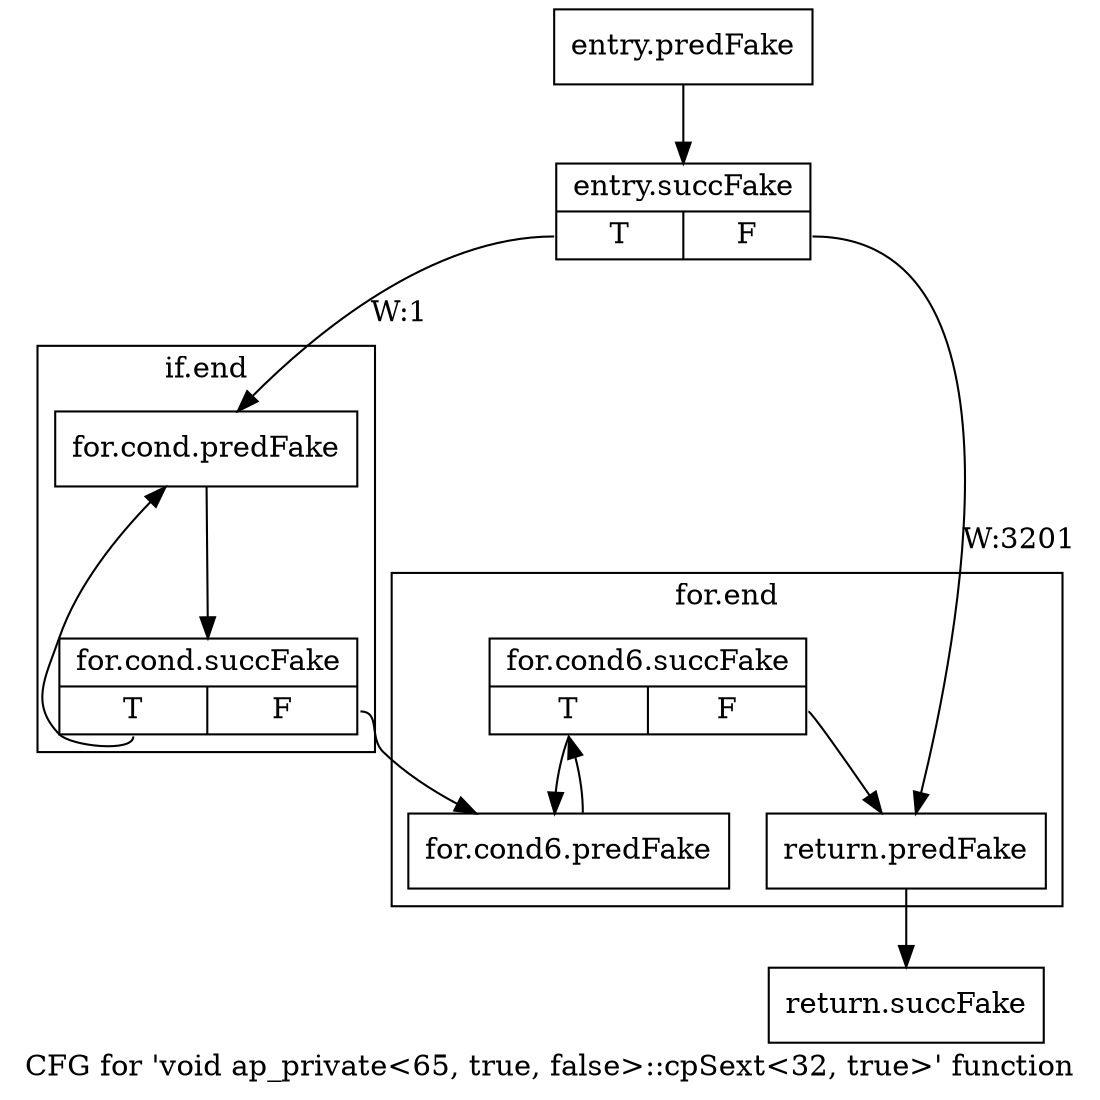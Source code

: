 digraph "CFG for 'void ap_private\<65, true, false\>::cpSext\<32, true\>' function" {
	label="CFG for 'void ap_private\<65, true, false\>::cpSext\<32, true\>' function";

	Node0x3df26b0 [shape=record,filename="",linenumber="",label="{entry.predFake}"];
	Node0x3df26b0 -> Node0x3ed30f0[ callList="" memoryops="" filename="/tools/Xilinx/Vitis_HLS/2022.1/include/etc/ap_private.h" execusionnum="3200"];
	Node0x3ed30f0 [shape=record,filename="/tools/Xilinx/Vitis_HLS/2022.1/include/etc/ap_private.h",linenumber="5567",label="{entry.succFake|{<s0>T|<s1>F}}"];
	Node0x3ed30f0:s0 -> Node0x3df3410[label="W:1" callList="" memoryops="" filename="/tools/Xilinx/Vitis_HLS/2022.1/include/etc/ap_private.h" execusionnum="0"];
	Node0x3ed30f0:s1 -> Node0x3df3690[label="W:3201" callList="" memoryops="" filename="/tools/Xilinx/Vitis_HLS/2022.1/include/etc/ap_private.h" execusionnum="3200"];
	Node0x3df3690 [shape=record,filename="/tools/Xilinx/Vitis_HLS/2022.1/include/etc/ap_private.h",linenumber="5597",label="{return.predFake}"];
	Node0x3df3690 -> Node0x3ed43d0[ callList="" memoryops="" filename="/tools/Xilinx/Vitis_HLS/2022.1/include/etc/ap_private.h" execusionnum="0"];
	Node0x3ed43d0 [shape=record,filename="/tools/Xilinx/Vitis_HLS/2022.1/include/etc/ap_private.h",linenumber="5597",label="{return.succFake}"];
subgraph cluster_0 {
	label="for.end";
	tripcount="0";
	invocationtime="-1";

	Node0x3df3550 [shape=record,filename="/tools/Xilinx/Vitis_HLS/2022.1/include/etc/ap_private.h",linenumber="5593",label="{for.cond6.predFake}"];
	Node0x3df3550 -> Node0x3ed41e0[ callList="" memoryops="" filename="/tools/Xilinx/Vitis_HLS/2022.1/include/etc/ap_private.h" execusionnum="0"];
	Node0x3ed41e0 [shape=record,filename="/tools/Xilinx/Vitis_HLS/2022.1/include/etc/ap_private.h",linenumber="5593",label="{for.cond6.succFake|{<s0>T|<s1>F}}"];
	Node0x3ed41e0:s0 -> Node0x3df3550[ callList="" memoryops="" filename="/tools/Xilinx/Vitis_HLS/2022.1/include/etc/ap_private.h" execusionnum="0"];
	Node0x3ed41e0:s1 -> Node0x3df3690[ callList="" memoryops="" filename="/tools/Xilinx/Vitis_HLS/2022.1/include/etc/ap_private.h" execusionnum="0"];
}
subgraph cluster_1 {
	label="if.end";
	tripcount="0";
	invocationtime="1";

	Node0x3df3410 [shape=record,filename="/tools/Xilinx/Vitis_HLS/2022.1/include/etc/ap_private.h",linenumber="5591",label="{for.cond.predFake}"];
	Node0x3df3410 -> Node0x3ed4020[ callList="" memoryops="" filename="/tools/Xilinx/Vitis_HLS/2022.1/include/etc/ap_private.h" execusionnum="0"];
	Node0x3ed4020 [shape=record,filename="/tools/Xilinx/Vitis_HLS/2022.1/include/etc/ap_private.h",linenumber="5591",label="{for.cond.succFake|{<s0>T|<s1>F}}"];
	Node0x3ed4020:s0 -> Node0x3df3410[ callList="" memoryops="" filename="/tools/Xilinx/Vitis_HLS/2022.1/include/etc/ap_private.h" execusionnum="0"];
	Node0x3ed4020:s1 -> Node0x3df3550[ callList="" memoryops="" filename="/tools/Xilinx/Vitis_HLS/2022.1/include/etc/ap_private.h" execusionnum="0"];
}
}

